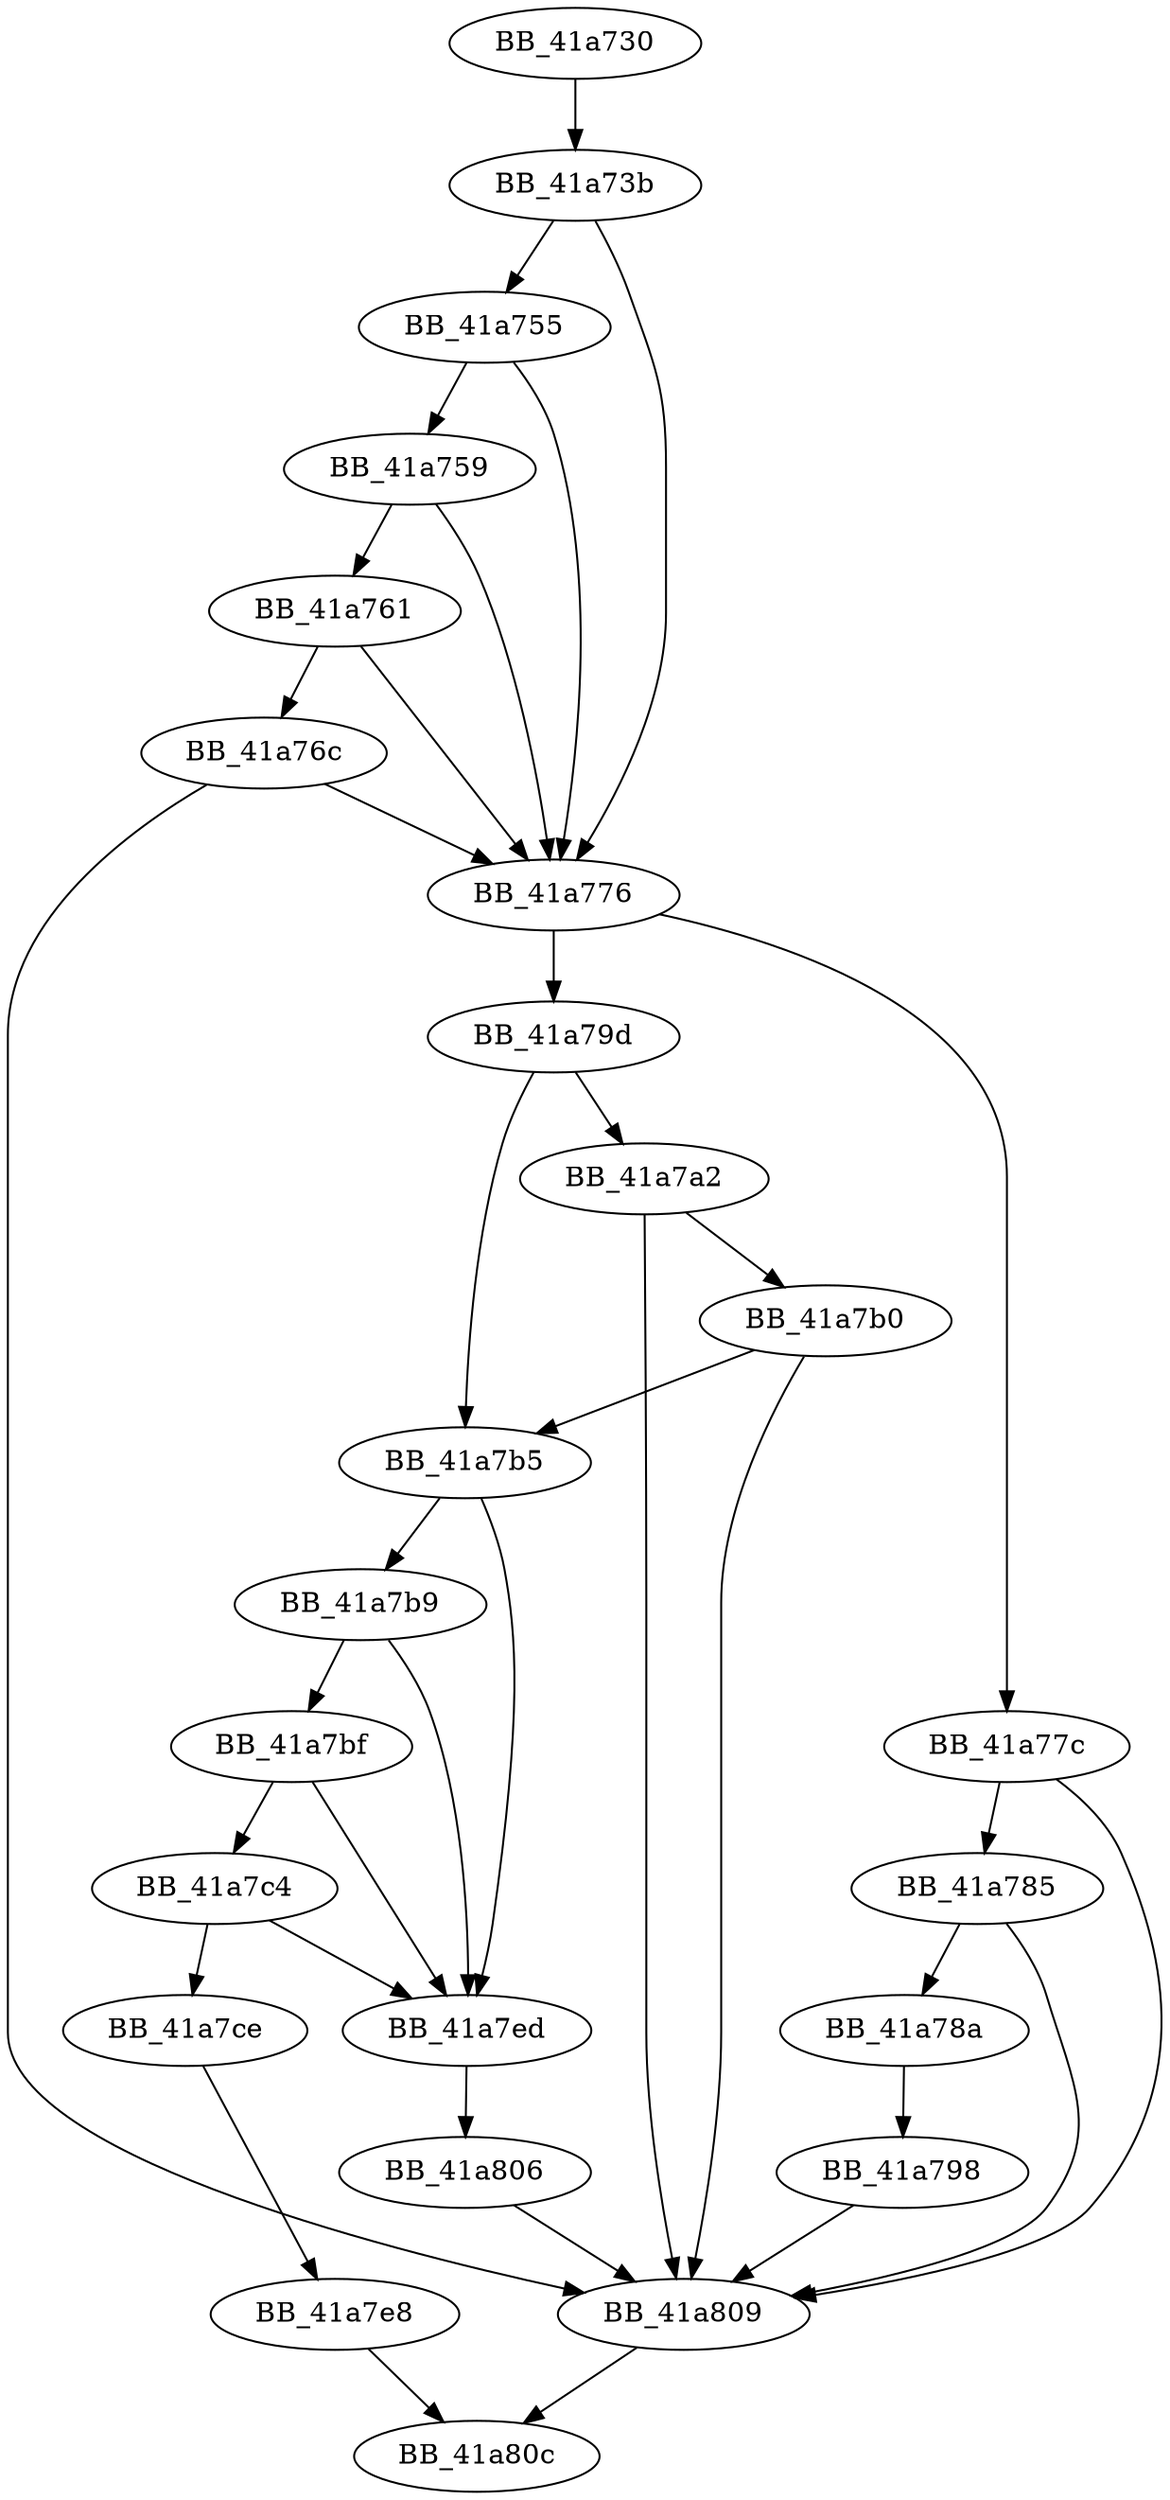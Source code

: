 DiGraph ___InternalCxxFrameHandler{
BB_41a730->BB_41a73b
BB_41a73b->BB_41a755
BB_41a73b->BB_41a776
BB_41a755->BB_41a759
BB_41a755->BB_41a776
BB_41a759->BB_41a761
BB_41a759->BB_41a776
BB_41a761->BB_41a76c
BB_41a761->BB_41a776
BB_41a76c->BB_41a776
BB_41a76c->BB_41a809
BB_41a776->BB_41a77c
BB_41a776->BB_41a79d
BB_41a77c->BB_41a785
BB_41a77c->BB_41a809
BB_41a785->BB_41a78a
BB_41a785->BB_41a809
BB_41a78a->BB_41a798
BB_41a798->BB_41a809
BB_41a79d->BB_41a7a2
BB_41a79d->BB_41a7b5
BB_41a7a2->BB_41a7b0
BB_41a7a2->BB_41a809
BB_41a7b0->BB_41a7b5
BB_41a7b0->BB_41a809
BB_41a7b5->BB_41a7b9
BB_41a7b5->BB_41a7ed
BB_41a7b9->BB_41a7bf
BB_41a7b9->BB_41a7ed
BB_41a7bf->BB_41a7c4
BB_41a7bf->BB_41a7ed
BB_41a7c4->BB_41a7ce
BB_41a7c4->BB_41a7ed
BB_41a7ce->BB_41a7e8
BB_41a7e8->BB_41a80c
BB_41a7ed->BB_41a806
BB_41a806->BB_41a809
BB_41a809->BB_41a80c
}
